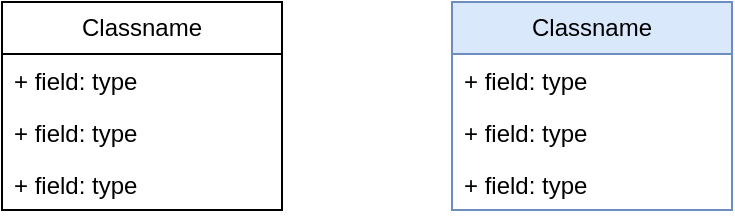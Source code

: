 <mxfile version="21.1.5" type="github">
  <diagram name="Page-1" id="c4acf3e9-155e-7222-9cf6-157b1a14988f">
    <mxGraphModel dx="1369" dy="778" grid="1" gridSize="10" guides="1" tooltips="1" connect="1" arrows="1" fold="1" page="1" pageScale="1" pageWidth="850" pageHeight="1100" background="none" math="0" shadow="0">
      <root>
        <mxCell id="0" />
        <mxCell id="1" parent="0" />
        <mxCell id="_bh6ztEnat5_MzuCIGHO-1" value="Classname" style="swimlane;fontStyle=0;childLayout=stackLayout;horizontal=1;startSize=26;horizontalStack=0;resizeParent=1;resizeParentMax=0;resizeLast=0;collapsible=1;marginBottom=0;whiteSpace=wrap;html=1;" vertex="1" parent="1">
          <mxGeometry x="130" y="70" width="140" height="104" as="geometry" />
        </mxCell>
        <mxCell id="_bh6ztEnat5_MzuCIGHO-2" value="+ field: type" style="text;align=left;verticalAlign=top;spacingLeft=4;spacingRight=4;overflow=hidden;rotatable=0;points=[[0,0.5],[1,0.5]];portConstraint=eastwest;whiteSpace=wrap;html=1;" vertex="1" parent="_bh6ztEnat5_MzuCIGHO-1">
          <mxGeometry y="26" width="140" height="26" as="geometry" />
        </mxCell>
        <mxCell id="_bh6ztEnat5_MzuCIGHO-3" value="+ field: type" style="text;align=left;verticalAlign=top;spacingLeft=4;spacingRight=4;overflow=hidden;rotatable=0;points=[[0,0.5],[1,0.5]];portConstraint=eastwest;whiteSpace=wrap;html=1;" vertex="1" parent="_bh6ztEnat5_MzuCIGHO-1">
          <mxGeometry y="52" width="140" height="26" as="geometry" />
        </mxCell>
        <mxCell id="_bh6ztEnat5_MzuCIGHO-4" value="+ field: type" style="text;align=left;verticalAlign=top;spacingLeft=4;spacingRight=4;overflow=hidden;rotatable=0;points=[[0,0.5],[1,0.5]];portConstraint=eastwest;whiteSpace=wrap;html=1;" vertex="1" parent="_bh6ztEnat5_MzuCIGHO-1">
          <mxGeometry y="78" width="140" height="26" as="geometry" />
        </mxCell>
        <mxCell id="_bh6ztEnat5_MzuCIGHO-5" value="Classname" style="swimlane;fontStyle=0;childLayout=stackLayout;horizontal=1;startSize=26;horizontalStack=0;resizeParent=1;resizeParentMax=0;resizeLast=0;collapsible=1;marginBottom=0;whiteSpace=wrap;html=1;fillColor=#dae8fc;strokeColor=#6c8ebf;" vertex="1" parent="1">
          <mxGeometry x="355" y="70" width="140" height="104" as="geometry" />
        </mxCell>
        <mxCell id="_bh6ztEnat5_MzuCIGHO-6" value="+ field: type" style="text;align=left;verticalAlign=top;spacingLeft=4;spacingRight=4;overflow=hidden;rotatable=0;points=[[0,0.5],[1,0.5]];portConstraint=eastwest;whiteSpace=wrap;html=1;" vertex="1" parent="_bh6ztEnat5_MzuCIGHO-5">
          <mxGeometry y="26" width="140" height="26" as="geometry" />
        </mxCell>
        <mxCell id="_bh6ztEnat5_MzuCIGHO-7" value="+ field: type" style="text;align=left;verticalAlign=top;spacingLeft=4;spacingRight=4;overflow=hidden;rotatable=0;points=[[0,0.5],[1,0.5]];portConstraint=eastwest;whiteSpace=wrap;html=1;" vertex="1" parent="_bh6ztEnat5_MzuCIGHO-5">
          <mxGeometry y="52" width="140" height="26" as="geometry" />
        </mxCell>
        <mxCell id="_bh6ztEnat5_MzuCIGHO-8" value="+ field: type" style="text;align=left;verticalAlign=top;spacingLeft=4;spacingRight=4;overflow=hidden;rotatable=0;points=[[0,0.5],[1,0.5]];portConstraint=eastwest;whiteSpace=wrap;html=1;" vertex="1" parent="_bh6ztEnat5_MzuCIGHO-5">
          <mxGeometry y="78" width="140" height="26" as="geometry" />
        </mxCell>
      </root>
    </mxGraphModel>
  </diagram>
</mxfile>
